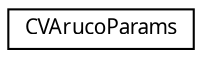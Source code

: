 digraph "Graphical Class Hierarchy"
{
 // LATEX_PDF_SIZE
  edge [fontname="Arial.ttf",fontsize="10",labelfontname="Arial.ttf",labelfontsize="10"];
  node [fontname="Arial.ttf",fontsize="10",shape=record];
  rankdir="LR";
  Node0 [label="CVArucoParams",height=0.2,width=0.4,color="black", fillcolor="white", style="filled",URL="$class_c_v_aruco_params.html",tooltip="ArUco Paramters loaded from configuration file."];
}
